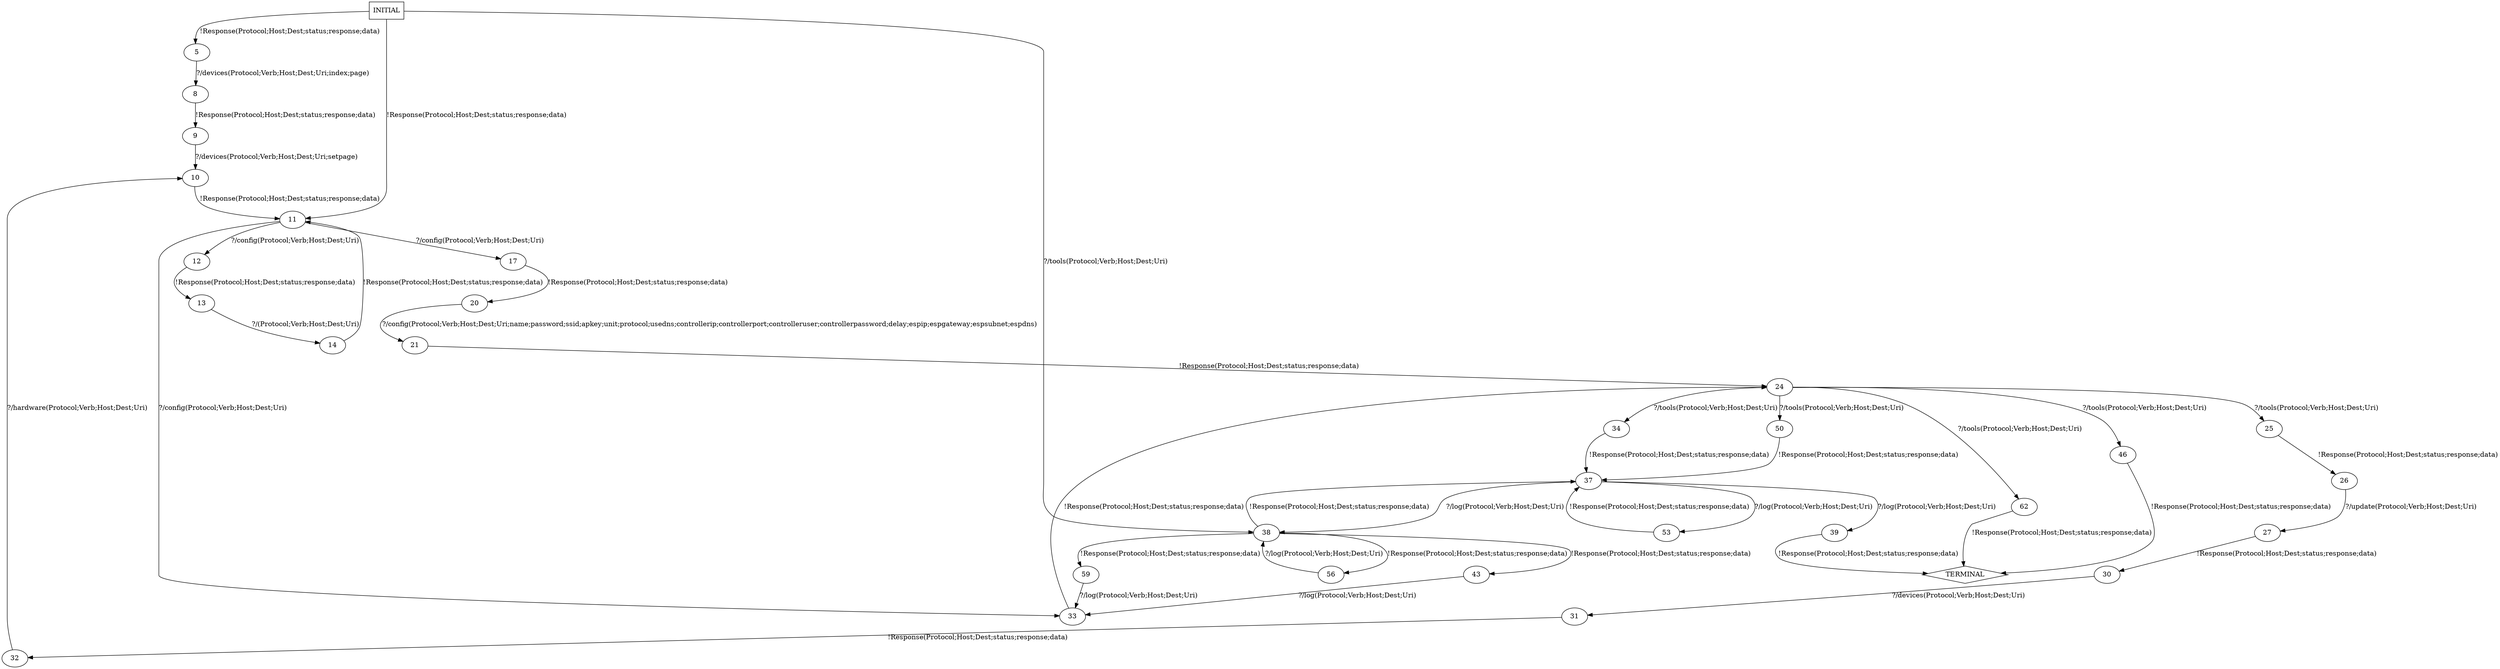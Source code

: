 digraph G {
  0 [label="INITIAL",shape=box];
  1 [label="TERMINAL",shape=diamond];
  5 [label="5"];
  8 [label="8"];
  9 [label="9"];
  10 [label="10"];
  11 [label="11"];
  12 [label="12"];
  13 [label="13"];
  14 [label="14"];
  17 [label="17"];
  20 [label="20"];
  21 [label="21"];
  24 [label="24"];
  25 [label="25"];
  26 [label="26"];
  27 [label="27"];
  30 [label="30"];
  31 [label="31"];
  32 [label="32"];
  33 [label="33"];
  34 [label="34"];
  37 [label="37"];
  38 [label="38"];
  39 [label="39"];
  43 [label="43"];
  46 [label="46"];
  50 [label="50"];
  53 [label="53"];
  56 [label="56"];
  59 [label="59"];
  62 [label="62"];
0->5  [label="!Response(Protocol;Host;Dest;status;response;data)"]
5->8  [label="?/devices(Protocol;Verb;Host;Dest;Uri;index;page)"]
8->9  [label="!Response(Protocol;Host;Dest;status;response;data)"]
9->10  [label="?/devices(Protocol;Verb;Host;Dest;Uri;setpage)"]
10->11  [label="!Response(Protocol;Host;Dest;status;response;data)"]
11->17  [label="?/config(Protocol;Verb;Host;Dest;Uri)"]
11->12  [label="?/config(Protocol;Verb;Host;Dest;Uri)"]
11->33  [label="?/config(Protocol;Verb;Host;Dest;Uri)"]
12->13  [label="!Response(Protocol;Host;Dest;status;response;data)"]
13->14  [label="?/(Protocol;Verb;Host;Dest;Uri)"]
14->11  [label="!Response(Protocol;Host;Dest;status;response;data)"]
17->20  [label="!Response(Protocol;Host;Dest;status;response;data)"]
20->21  [label="?/config(Protocol;Verb;Host;Dest;Uri;name;password;ssid;apkey;unit;protocol;usedns;controllerip;controllerport;controlleruser;controllerpassword;delay;espip;espgateway;espsubnet;espdns)"]
21->24  [label="!Response(Protocol;Host;Dest;status;response;data)"]
24->46  [label="?/tools(Protocol;Verb;Host;Dest;Uri)"]
24->34  [label="?/tools(Protocol;Verb;Host;Dest;Uri)"]
24->50  [label="?/tools(Protocol;Verb;Host;Dest;Uri)"]
24->62  [label="?/tools(Protocol;Verb;Host;Dest;Uri)"]
24->25  [label="?/tools(Protocol;Verb;Host;Dest;Uri)"]
25->26  [label="!Response(Protocol;Host;Dest;status;response;data)"]
26->27  [label="?/update(Protocol;Verb;Host;Dest;Uri)"]
27->30  [label="!Response(Protocol;Host;Dest;status;response;data)"]
30->31  [label="?/devices(Protocol;Verb;Host;Dest;Uri)"]
31->32  [label="!Response(Protocol;Host;Dest;status;response;data)"]
32->10  [label="?/hardware(Protocol;Verb;Host;Dest;Uri)"]
33->24  [label="!Response(Protocol;Host;Dest;status;response;data)"]
34->37  [label="!Response(Protocol;Host;Dest;status;response;data)"]
37->53  [label="?/log(Protocol;Verb;Host;Dest;Uri)"]
37->39  [label="?/log(Protocol;Verb;Host;Dest;Uri)"]
37->38  [label="?/log(Protocol;Verb;Host;Dest;Uri)"]
38->56  [label="!Response(Protocol;Host;Dest;status;response;data)"]
38->59  [label="!Response(Protocol;Host;Dest;status;response;data)"]
38->43  [label="!Response(Protocol;Host;Dest;status;response;data)"]
38->37  [label="!Response(Protocol;Host;Dest;status;response;data)"]
39->1  [label="!Response(Protocol;Host;Dest;status;response;data)"]
0->38  [label="?/tools(Protocol;Verb;Host;Dest;Uri)"]
43->33  [label="?/log(Protocol;Verb;Host;Dest;Uri)"]
46->1  [label="!Response(Protocol;Host;Dest;status;response;data)"]
0->11  [label="!Response(Protocol;Host;Dest;status;response;data)"]
50->37  [label="!Response(Protocol;Host;Dest;status;response;data)"]
53->37  [label="!Response(Protocol;Host;Dest;status;response;data)"]
56->38  [label="?/log(Protocol;Verb;Host;Dest;Uri)"]
59->33  [label="?/log(Protocol;Verb;Host;Dest;Uri)"]
62->1  [label="!Response(Protocol;Host;Dest;status;response;data)"]
}
